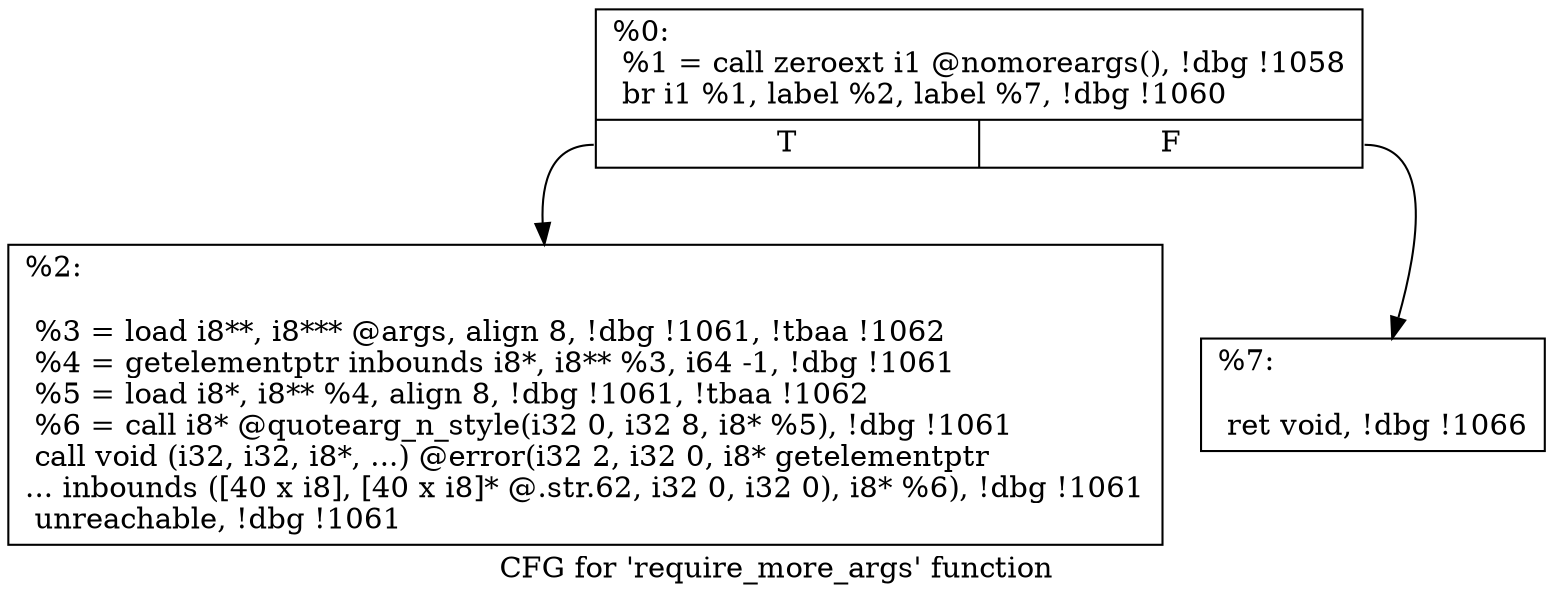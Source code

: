 digraph "CFG for 'require_more_args' function" {
	label="CFG for 'require_more_args' function";

	Node0x96a8b0 [shape=record,label="{%0:\l  %1 = call zeroext i1 @nomoreargs(), !dbg !1058\l  br i1 %1, label %2, label %7, !dbg !1060\l|{<s0>T|<s1>F}}"];
	Node0x96a8b0:s0 -> Node0x96a900;
	Node0x96a8b0:s1 -> Node0x96a950;
	Node0x96a900 [shape=record,label="{%2:\l\l  %3 = load i8**, i8*** @args, align 8, !dbg !1061, !tbaa !1062\l  %4 = getelementptr inbounds i8*, i8** %3, i64 -1, !dbg !1061\l  %5 = load i8*, i8** %4, align 8, !dbg !1061, !tbaa !1062\l  %6 = call i8* @quotearg_n_style(i32 0, i32 8, i8* %5), !dbg !1061\l  call void (i32, i32, i8*, ...) @error(i32 2, i32 0, i8* getelementptr\l... inbounds ([40 x i8], [40 x i8]* @.str.62, i32 0, i32 0), i8* %6), !dbg !1061\l  unreachable, !dbg !1061\l}"];
	Node0x96a950 [shape=record,label="{%7:\l\l  ret void, !dbg !1066\l}"];
}

